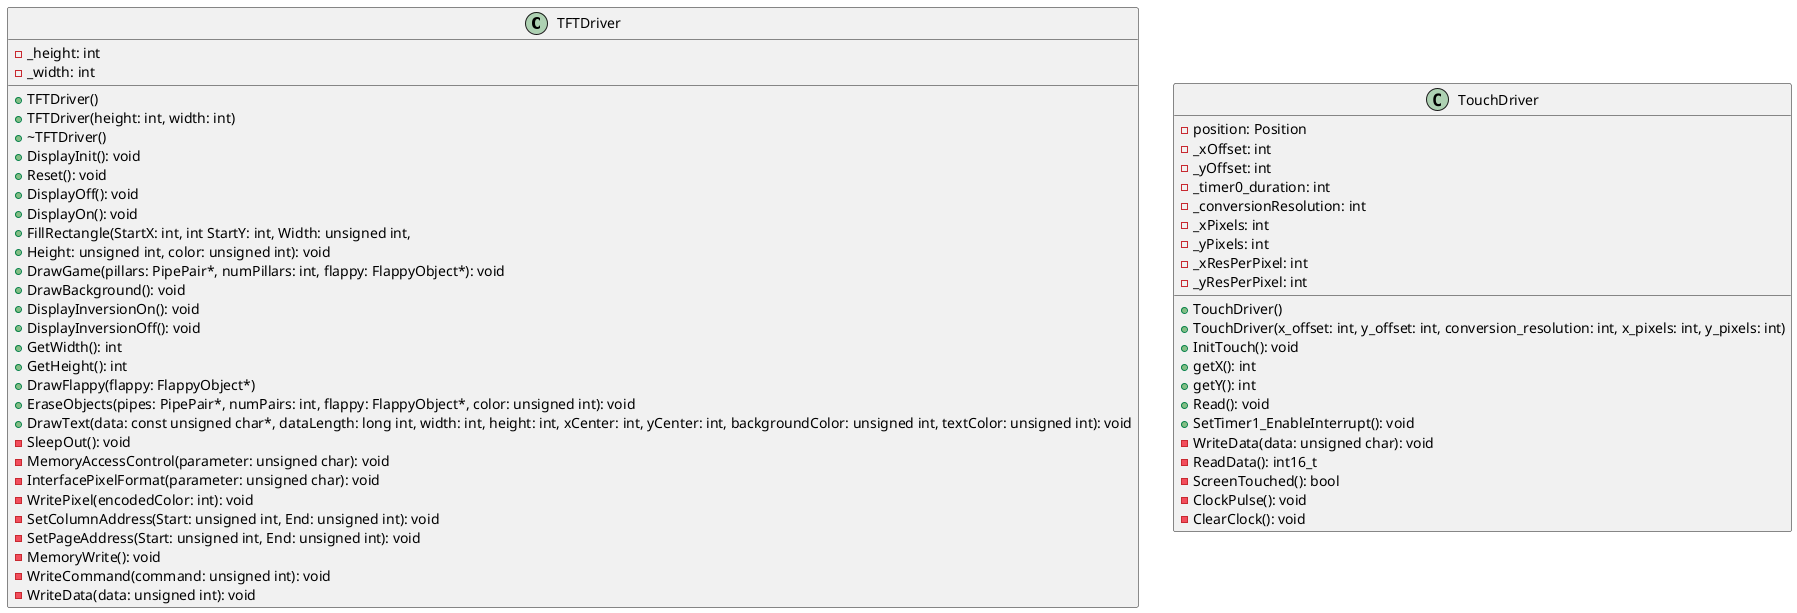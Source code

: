 @startuml
class TFTDriver
{
    +TFTDriver()
    +TFTDriver(height: int, width: int)
    +~TFTDriver()
    +DisplayInit(): void
    +Reset(): void
    +DisplayOff(): void
    +DisplayOn(): void
    +FillRectangle(StartX: int, int StartY: int, Width: unsigned int,
	+Height: unsigned int, color: unsigned int): void
    +DrawGame(pillars: PipePair*, numPillars: int, flappy: FlappyObject*): void
    +DrawBackground(): void
    +DisplayInversionOn(): void
    +DisplayInversionOff(): void
    +GetWidth(): int
    +GetHeight(): int
    +DrawFlappy(flappy: FlappyObject*)
    +EraseObjects(pipes: PipePair*, numPairs: int, flappy: FlappyObject*, color: unsigned int): void
    +DrawText(data: const unsigned char*, dataLength: long int, width: int, height: int, xCenter: int, yCenter: int, backgroundColor: unsigned int, textColor: unsigned int): void
    -_height: int
    -_width: int
    -SleepOut(): void
    -MemoryAccessControl(parameter: unsigned char): void
    -InterfacePixelFormat(parameter: unsigned char): void
    -WritePixel(encodedColor: int): void
    -SetColumnAddress(Start: unsigned int, End: unsigned int): void
    -SetPageAddress(Start: unsigned int, End: unsigned int): void
    -MemoryWrite(): void
    -WriteCommand(command: unsigned int): void
    -WriteData(data: unsigned int): void
}

class TouchDriver
{
    +TouchDriver()
    +TouchDriver(x_offset: int, y_offset: int, conversion_resolution: int, x_pixels: int, y_pixels: int)
    +InitTouch(): void
    +getX(): int
    +getY(): int
    +Read(): void
    +SetTimer1_EnableInterrupt(): void
    -WriteData(data: unsigned char): void
    -ReadData(): int16_t
    -ScreenTouched(): bool
    -ClockPulse(): void
    -ClearClock(): void
    -position: Position
    -_xOffset: int
    -_yOffset: int
    -_timer0_duration: int
    -_conversionResolution: int
    -_xPixels: int
    -_yPixels: int
    -_xResPerPixel: int
    -_yResPerPixel: int
}
@enduml